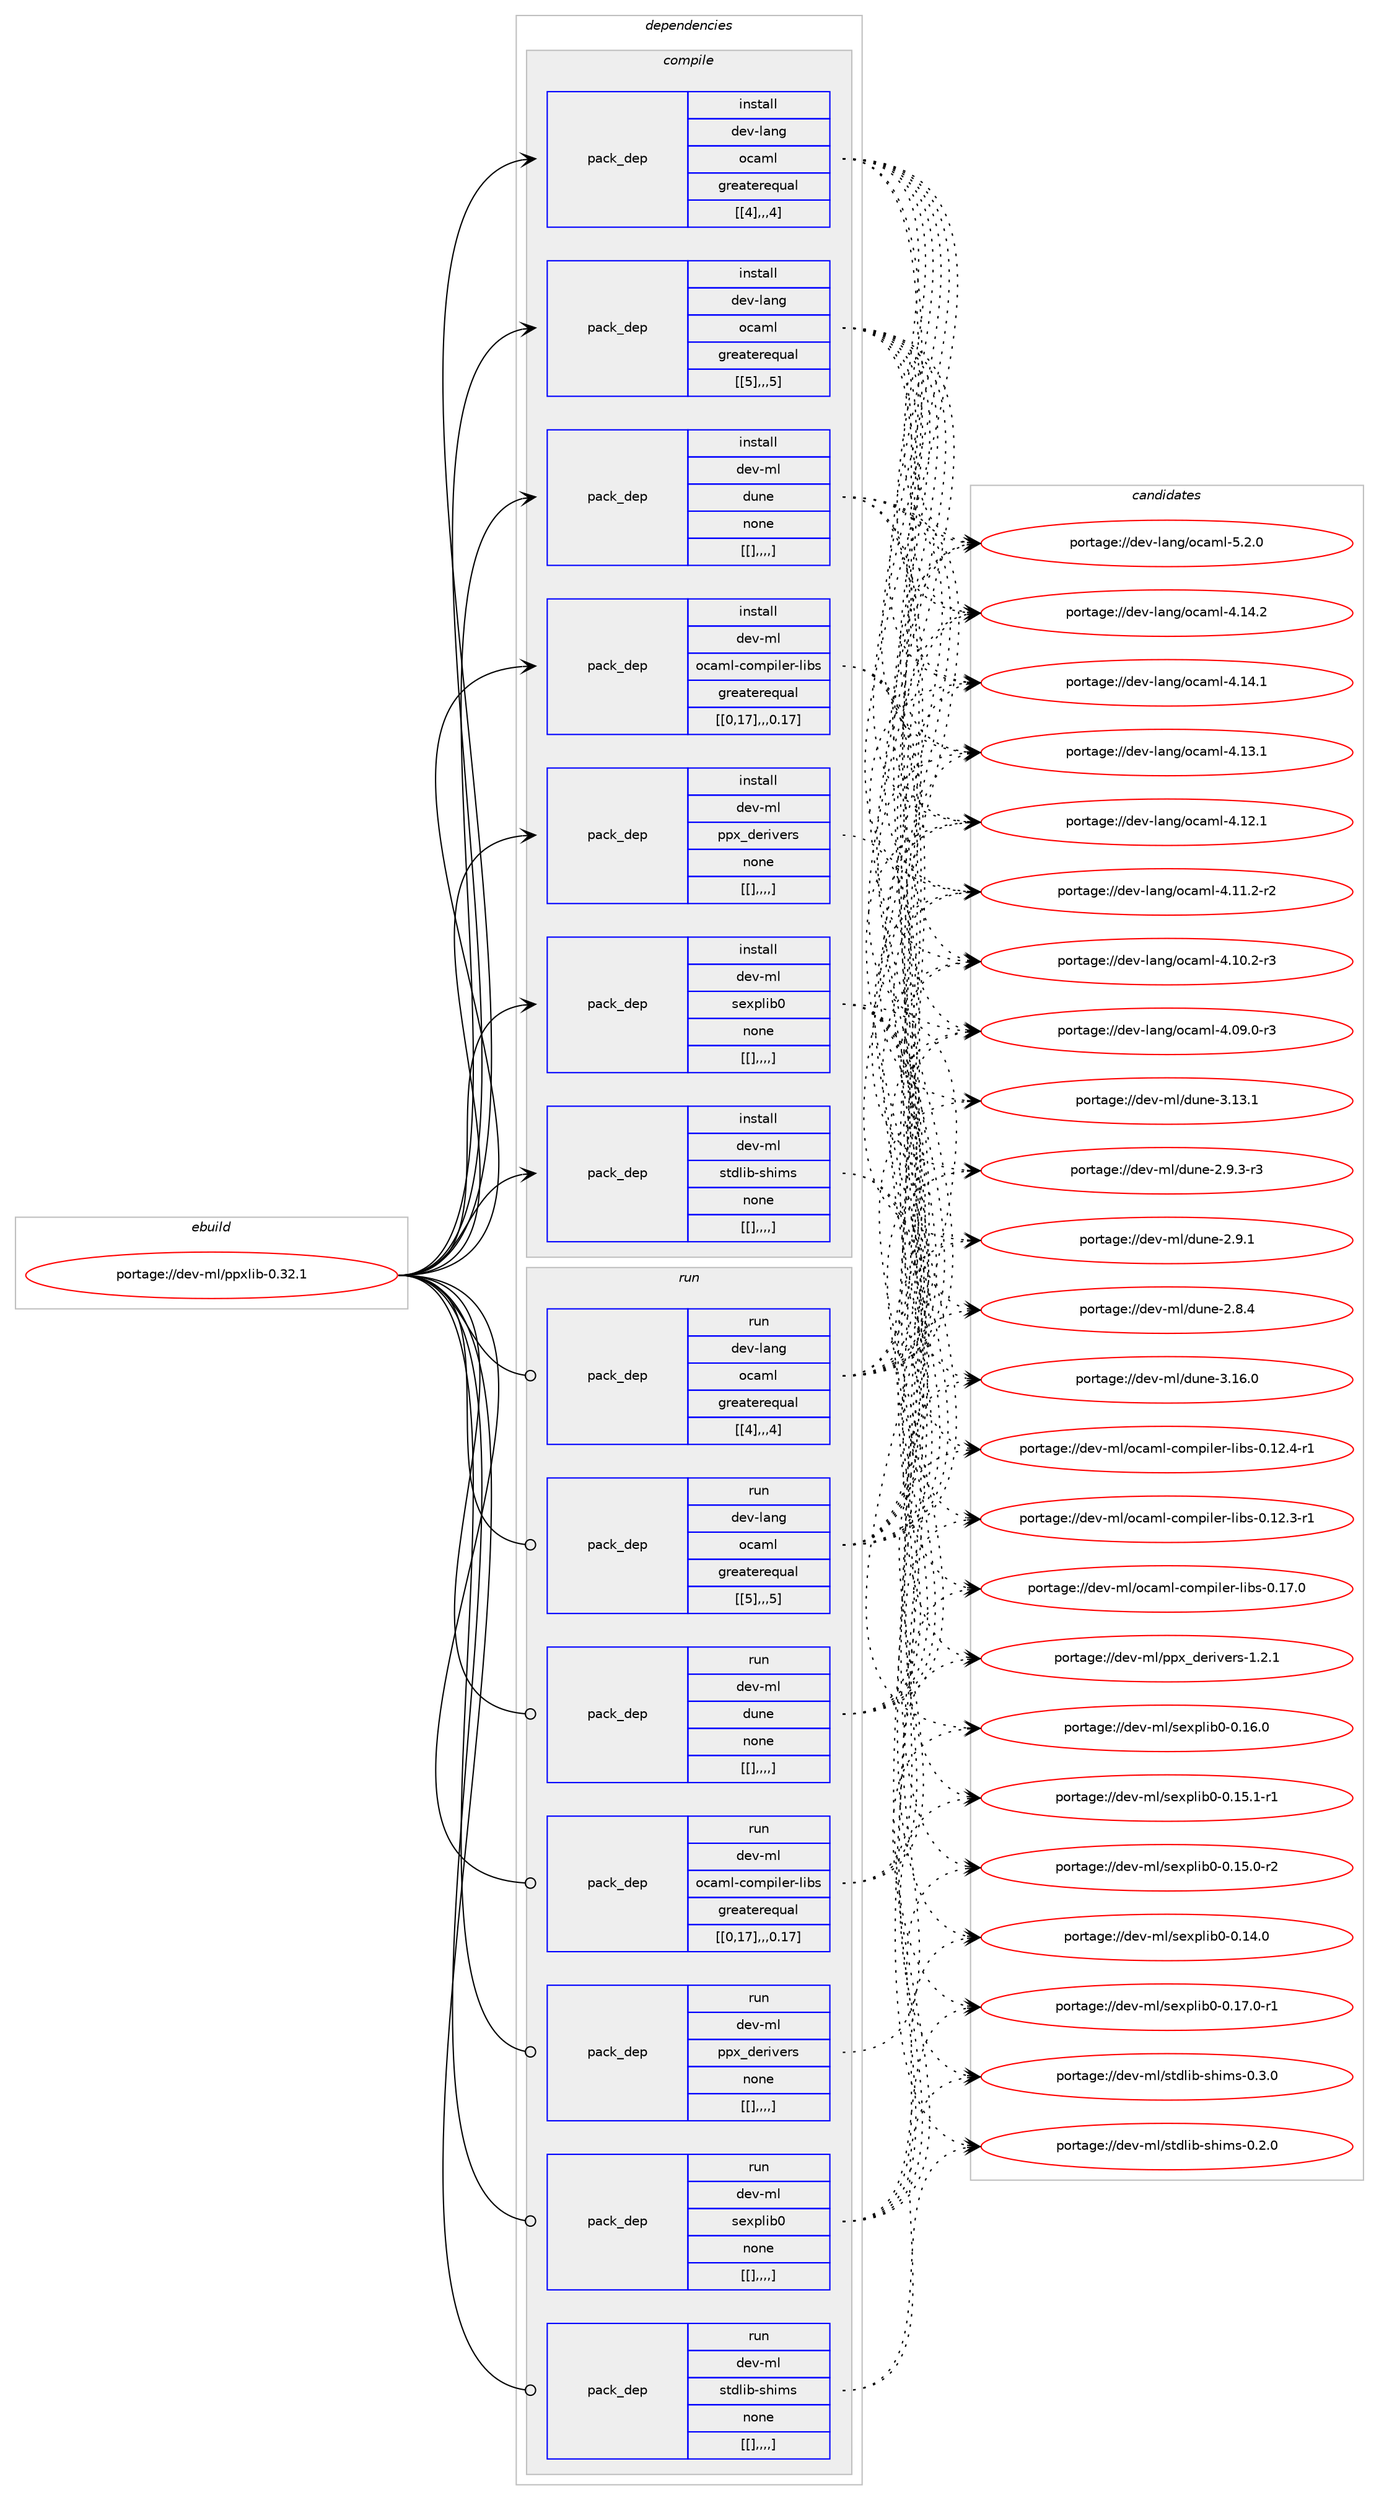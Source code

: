 digraph prolog {

# *************
# Graph options
# *************

newrank=true;
concentrate=true;
compound=true;
graph [rankdir=LR,fontname=Helvetica,fontsize=10,ranksep=1.5];#, ranksep=2.5, nodesep=0.2];
edge  [arrowhead=vee];
node  [fontname=Helvetica,fontsize=10];

# **********
# The ebuild
# **********

subgraph cluster_leftcol {
color=gray;
label=<<i>ebuild</i>>;
id [label="portage://dev-ml/ppxlib-0.32.1", color=red, width=4, href="../dev-ml/ppxlib-0.32.1.svg"];
}

# ****************
# The dependencies
# ****************

subgraph cluster_midcol {
color=gray;
label=<<i>dependencies</i>>;
subgraph cluster_compile {
fillcolor="#eeeeee";
style=filled;
label=<<i>compile</i>>;
subgraph pack95265 {
dependency128182 [label=<<TABLE BORDER="0" CELLBORDER="1" CELLSPACING="0" CELLPADDING="4" WIDTH="220"><TR><TD ROWSPAN="6" CELLPADDING="30">pack_dep</TD></TR><TR><TD WIDTH="110">install</TD></TR><TR><TD>dev-lang</TD></TR><TR><TD>ocaml</TD></TR><TR><TD>greaterequal</TD></TR><TR><TD>[[4],,,4]</TD></TR></TABLE>>, shape=none, color=blue];
}
id:e -> dependency128182:w [weight=20,style="solid",arrowhead="vee"];
subgraph pack95293 {
dependency128201 [label=<<TABLE BORDER="0" CELLBORDER="1" CELLSPACING="0" CELLPADDING="4" WIDTH="220"><TR><TD ROWSPAN="6" CELLPADDING="30">pack_dep</TD></TR><TR><TD WIDTH="110">install</TD></TR><TR><TD>dev-lang</TD></TR><TR><TD>ocaml</TD></TR><TR><TD>greaterequal</TD></TR><TR><TD>[[5],,,5]</TD></TR></TABLE>>, shape=none, color=blue];
}
id:e -> dependency128201:w [weight=20,style="solid",arrowhead="vee"];
subgraph pack95297 {
dependency128220 [label=<<TABLE BORDER="0" CELLBORDER="1" CELLSPACING="0" CELLPADDING="4" WIDTH="220"><TR><TD ROWSPAN="6" CELLPADDING="30">pack_dep</TD></TR><TR><TD WIDTH="110">install</TD></TR><TR><TD>dev-ml</TD></TR><TR><TD>dune</TD></TR><TR><TD>none</TD></TR><TR><TD>[[],,,,]</TD></TR></TABLE>>, shape=none, color=blue];
}
id:e -> dependency128220:w [weight=20,style="solid",arrowhead="vee"];
subgraph pack95319 {
dependency128261 [label=<<TABLE BORDER="0" CELLBORDER="1" CELLSPACING="0" CELLPADDING="4" WIDTH="220"><TR><TD ROWSPAN="6" CELLPADDING="30">pack_dep</TD></TR><TR><TD WIDTH="110">install</TD></TR><TR><TD>dev-ml</TD></TR><TR><TD>ocaml-compiler-libs</TD></TR><TR><TD>greaterequal</TD></TR><TR><TD>[[0,17],,,0.17]</TD></TR></TABLE>>, shape=none, color=blue];
}
id:e -> dependency128261:w [weight=20,style="solid",arrowhead="vee"];
subgraph pack95385 {
dependency128296 [label=<<TABLE BORDER="0" CELLBORDER="1" CELLSPACING="0" CELLPADDING="4" WIDTH="220"><TR><TD ROWSPAN="6" CELLPADDING="30">pack_dep</TD></TR><TR><TD WIDTH="110">install</TD></TR><TR><TD>dev-ml</TD></TR><TR><TD>ppx_derivers</TD></TR><TR><TD>none</TD></TR><TR><TD>[[],,,,]</TD></TR></TABLE>>, shape=none, color=blue];
}
id:e -> dependency128296:w [weight=20,style="solid",arrowhead="vee"];
subgraph pack95407 {
dependency128333 [label=<<TABLE BORDER="0" CELLBORDER="1" CELLSPACING="0" CELLPADDING="4" WIDTH="220"><TR><TD ROWSPAN="6" CELLPADDING="30">pack_dep</TD></TR><TR><TD WIDTH="110">install</TD></TR><TR><TD>dev-ml</TD></TR><TR><TD>sexplib0</TD></TR><TR><TD>none</TD></TR><TR><TD>[[],,,,]</TD></TR></TABLE>>, shape=none, color=blue];
}
id:e -> dependency128333:w [weight=20,style="solid",arrowhead="vee"];
subgraph pack95427 {
dependency128358 [label=<<TABLE BORDER="0" CELLBORDER="1" CELLSPACING="0" CELLPADDING="4" WIDTH="220"><TR><TD ROWSPAN="6" CELLPADDING="30">pack_dep</TD></TR><TR><TD WIDTH="110">install</TD></TR><TR><TD>dev-ml</TD></TR><TR><TD>stdlib-shims</TD></TR><TR><TD>none</TD></TR><TR><TD>[[],,,,]</TD></TR></TABLE>>, shape=none, color=blue];
}
id:e -> dependency128358:w [weight=20,style="solid",arrowhead="vee"];
}
subgraph cluster_compileandrun {
fillcolor="#eeeeee";
style=filled;
label=<<i>compile and run</i>>;
}
subgraph cluster_run {
fillcolor="#eeeeee";
style=filled;
label=<<i>run</i>>;
subgraph pack95449 {
dependency128362 [label=<<TABLE BORDER="0" CELLBORDER="1" CELLSPACING="0" CELLPADDING="4" WIDTH="220"><TR><TD ROWSPAN="6" CELLPADDING="30">pack_dep</TD></TR><TR><TD WIDTH="110">run</TD></TR><TR><TD>dev-lang</TD></TR><TR><TD>ocaml</TD></TR><TR><TD>greaterequal</TD></TR><TR><TD>[[4],,,4]</TD></TR></TABLE>>, shape=none, color=blue];
}
id:e -> dependency128362:w [weight=20,style="solid",arrowhead="odot"];
subgraph pack95455 {
dependency128380 [label=<<TABLE BORDER="0" CELLBORDER="1" CELLSPACING="0" CELLPADDING="4" WIDTH="220"><TR><TD ROWSPAN="6" CELLPADDING="30">pack_dep</TD></TR><TR><TD WIDTH="110">run</TD></TR><TR><TD>dev-lang</TD></TR><TR><TD>ocaml</TD></TR><TR><TD>greaterequal</TD></TR><TR><TD>[[5],,,5]</TD></TR></TABLE>>, shape=none, color=blue];
}
id:e -> dependency128380:w [weight=20,style="solid",arrowhead="odot"];
subgraph pack95473 {
dependency128382 [label=<<TABLE BORDER="0" CELLBORDER="1" CELLSPACING="0" CELLPADDING="4" WIDTH="220"><TR><TD ROWSPAN="6" CELLPADDING="30">pack_dep</TD></TR><TR><TD WIDTH="110">run</TD></TR><TR><TD>dev-ml</TD></TR><TR><TD>dune</TD></TR><TR><TD>none</TD></TR><TR><TD>[[],,,,]</TD></TR></TABLE>>, shape=none, color=blue];
}
id:e -> dependency128382:w [weight=20,style="solid",arrowhead="odot"];
subgraph pack95477 {
dependency128385 [label=<<TABLE BORDER="0" CELLBORDER="1" CELLSPACING="0" CELLPADDING="4" WIDTH="220"><TR><TD ROWSPAN="6" CELLPADDING="30">pack_dep</TD></TR><TR><TD WIDTH="110">run</TD></TR><TR><TD>dev-ml</TD></TR><TR><TD>ocaml-compiler-libs</TD></TR><TR><TD>greaterequal</TD></TR><TR><TD>[[0,17],,,0.17]</TD></TR></TABLE>>, shape=none, color=blue];
}
id:e -> dependency128385:w [weight=20,style="solid",arrowhead="odot"];
subgraph pack95482 {
dependency128403 [label=<<TABLE BORDER="0" CELLBORDER="1" CELLSPACING="0" CELLPADDING="4" WIDTH="220"><TR><TD ROWSPAN="6" CELLPADDING="30">pack_dep</TD></TR><TR><TD WIDTH="110">run</TD></TR><TR><TD>dev-ml</TD></TR><TR><TD>ppx_derivers</TD></TR><TR><TD>none</TD></TR><TR><TD>[[],,,,]</TD></TR></TABLE>>, shape=none, color=blue];
}
id:e -> dependency128403:w [weight=20,style="solid",arrowhead="odot"];
subgraph pack95496 {
dependency128420 [label=<<TABLE BORDER="0" CELLBORDER="1" CELLSPACING="0" CELLPADDING="4" WIDTH="220"><TR><TD ROWSPAN="6" CELLPADDING="30">pack_dep</TD></TR><TR><TD WIDTH="110">run</TD></TR><TR><TD>dev-ml</TD></TR><TR><TD>sexplib0</TD></TR><TR><TD>none</TD></TR><TR><TD>[[],,,,]</TD></TR></TABLE>>, shape=none, color=blue];
}
id:e -> dependency128420:w [weight=20,style="solid",arrowhead="odot"];
subgraph pack95553 {
dependency128530 [label=<<TABLE BORDER="0" CELLBORDER="1" CELLSPACING="0" CELLPADDING="4" WIDTH="220"><TR><TD ROWSPAN="6" CELLPADDING="30">pack_dep</TD></TR><TR><TD WIDTH="110">run</TD></TR><TR><TD>dev-ml</TD></TR><TR><TD>stdlib-shims</TD></TR><TR><TD>none</TD></TR><TR><TD>[[],,,,]</TD></TR></TABLE>>, shape=none, color=blue];
}
id:e -> dependency128530:w [weight=20,style="solid",arrowhead="odot"];
}
}

# **************
# The candidates
# **************

subgraph cluster_choices {
rank=same;
color=gray;
label=<<i>candidates</i>>;

subgraph choice95014 {
color=black;
nodesep=1;
choice1001011184510897110103471119997109108455346504648 [label="portage://dev-lang/ocaml-5.2.0", color=red, width=4,href="../dev-lang/ocaml-5.2.0.svg"];
choice100101118451089711010347111999710910845524649524650 [label="portage://dev-lang/ocaml-4.14.2", color=red, width=4,href="../dev-lang/ocaml-4.14.2.svg"];
choice100101118451089711010347111999710910845524649524649 [label="portage://dev-lang/ocaml-4.14.1", color=red, width=4,href="../dev-lang/ocaml-4.14.1.svg"];
choice100101118451089711010347111999710910845524649514649 [label="portage://dev-lang/ocaml-4.13.1", color=red, width=4,href="../dev-lang/ocaml-4.13.1.svg"];
choice100101118451089711010347111999710910845524649504649 [label="portage://dev-lang/ocaml-4.12.1", color=red, width=4,href="../dev-lang/ocaml-4.12.1.svg"];
choice1001011184510897110103471119997109108455246494946504511450 [label="portage://dev-lang/ocaml-4.11.2-r2", color=red, width=4,href="../dev-lang/ocaml-4.11.2-r2.svg"];
choice1001011184510897110103471119997109108455246494846504511451 [label="portage://dev-lang/ocaml-4.10.2-r3", color=red, width=4,href="../dev-lang/ocaml-4.10.2-r3.svg"];
choice1001011184510897110103471119997109108455246485746484511451 [label="portage://dev-lang/ocaml-4.09.0-r3", color=red, width=4,href="../dev-lang/ocaml-4.09.0-r3.svg"];
dependency128182:e -> choice1001011184510897110103471119997109108455346504648:w [style=dotted,weight="100"];
dependency128182:e -> choice100101118451089711010347111999710910845524649524650:w [style=dotted,weight="100"];
dependency128182:e -> choice100101118451089711010347111999710910845524649524649:w [style=dotted,weight="100"];
dependency128182:e -> choice100101118451089711010347111999710910845524649514649:w [style=dotted,weight="100"];
dependency128182:e -> choice100101118451089711010347111999710910845524649504649:w [style=dotted,weight="100"];
dependency128182:e -> choice1001011184510897110103471119997109108455246494946504511450:w [style=dotted,weight="100"];
dependency128182:e -> choice1001011184510897110103471119997109108455246494846504511451:w [style=dotted,weight="100"];
dependency128182:e -> choice1001011184510897110103471119997109108455246485746484511451:w [style=dotted,weight="100"];
}
subgraph choice95021 {
color=black;
nodesep=1;
choice1001011184510897110103471119997109108455346504648 [label="portage://dev-lang/ocaml-5.2.0", color=red, width=4,href="../dev-lang/ocaml-5.2.0.svg"];
choice100101118451089711010347111999710910845524649524650 [label="portage://dev-lang/ocaml-4.14.2", color=red, width=4,href="../dev-lang/ocaml-4.14.2.svg"];
choice100101118451089711010347111999710910845524649524649 [label="portage://dev-lang/ocaml-4.14.1", color=red, width=4,href="../dev-lang/ocaml-4.14.1.svg"];
choice100101118451089711010347111999710910845524649514649 [label="portage://dev-lang/ocaml-4.13.1", color=red, width=4,href="../dev-lang/ocaml-4.13.1.svg"];
choice100101118451089711010347111999710910845524649504649 [label="portage://dev-lang/ocaml-4.12.1", color=red, width=4,href="../dev-lang/ocaml-4.12.1.svg"];
choice1001011184510897110103471119997109108455246494946504511450 [label="portage://dev-lang/ocaml-4.11.2-r2", color=red, width=4,href="../dev-lang/ocaml-4.11.2-r2.svg"];
choice1001011184510897110103471119997109108455246494846504511451 [label="portage://dev-lang/ocaml-4.10.2-r3", color=red, width=4,href="../dev-lang/ocaml-4.10.2-r3.svg"];
choice1001011184510897110103471119997109108455246485746484511451 [label="portage://dev-lang/ocaml-4.09.0-r3", color=red, width=4,href="../dev-lang/ocaml-4.09.0-r3.svg"];
dependency128201:e -> choice1001011184510897110103471119997109108455346504648:w [style=dotted,weight="100"];
dependency128201:e -> choice100101118451089711010347111999710910845524649524650:w [style=dotted,weight="100"];
dependency128201:e -> choice100101118451089711010347111999710910845524649524649:w [style=dotted,weight="100"];
dependency128201:e -> choice100101118451089711010347111999710910845524649514649:w [style=dotted,weight="100"];
dependency128201:e -> choice100101118451089711010347111999710910845524649504649:w [style=dotted,weight="100"];
dependency128201:e -> choice1001011184510897110103471119997109108455246494946504511450:w [style=dotted,weight="100"];
dependency128201:e -> choice1001011184510897110103471119997109108455246494846504511451:w [style=dotted,weight="100"];
dependency128201:e -> choice1001011184510897110103471119997109108455246485746484511451:w [style=dotted,weight="100"];
}
subgraph choice95070 {
color=black;
nodesep=1;
choice100101118451091084710011711010145514649544648 [label="portage://dev-ml/dune-3.16.0", color=red, width=4,href="../dev-ml/dune-3.16.0.svg"];
choice100101118451091084710011711010145514649514649 [label="portage://dev-ml/dune-3.13.1", color=red, width=4,href="../dev-ml/dune-3.13.1.svg"];
choice10010111845109108471001171101014550465746514511451 [label="portage://dev-ml/dune-2.9.3-r3", color=red, width=4,href="../dev-ml/dune-2.9.3-r3.svg"];
choice1001011184510910847100117110101455046574649 [label="portage://dev-ml/dune-2.9.1", color=red, width=4,href="../dev-ml/dune-2.9.1.svg"];
choice1001011184510910847100117110101455046564652 [label="portage://dev-ml/dune-2.8.4", color=red, width=4,href="../dev-ml/dune-2.8.4.svg"];
dependency128220:e -> choice100101118451091084710011711010145514649544648:w [style=dotted,weight="100"];
dependency128220:e -> choice100101118451091084710011711010145514649514649:w [style=dotted,weight="100"];
dependency128220:e -> choice10010111845109108471001171101014550465746514511451:w [style=dotted,weight="100"];
dependency128220:e -> choice1001011184510910847100117110101455046574649:w [style=dotted,weight="100"];
dependency128220:e -> choice1001011184510910847100117110101455046564652:w [style=dotted,weight="100"];
}
subgraph choice95110 {
color=black;
nodesep=1;
choice100101118451091084711199971091084599111109112105108101114451081059811545484649554648 [label="portage://dev-ml/ocaml-compiler-libs-0.17.0", color=red, width=4,href="../dev-ml/ocaml-compiler-libs-0.17.0.svg"];
choice1001011184510910847111999710910845991111091121051081011144510810598115454846495046524511449 [label="portage://dev-ml/ocaml-compiler-libs-0.12.4-r1", color=red, width=4,href="../dev-ml/ocaml-compiler-libs-0.12.4-r1.svg"];
choice1001011184510910847111999710910845991111091121051081011144510810598115454846495046514511449 [label="portage://dev-ml/ocaml-compiler-libs-0.12.3-r1", color=red, width=4,href="../dev-ml/ocaml-compiler-libs-0.12.3-r1.svg"];
dependency128261:e -> choice100101118451091084711199971091084599111109112105108101114451081059811545484649554648:w [style=dotted,weight="100"];
dependency128261:e -> choice1001011184510910847111999710910845991111091121051081011144510810598115454846495046524511449:w [style=dotted,weight="100"];
dependency128261:e -> choice1001011184510910847111999710910845991111091121051081011144510810598115454846495046514511449:w [style=dotted,weight="100"];
}
subgraph choice95173 {
color=black;
nodesep=1;
choice100101118451091084711211212095100101114105118101114115454946504649 [label="portage://dev-ml/ppx_derivers-1.2.1", color=red, width=4,href="../dev-ml/ppx_derivers-1.2.1.svg"];
dependency128296:e -> choice100101118451091084711211212095100101114105118101114115454946504649:w [style=dotted,weight="100"];
}
subgraph choice95176 {
color=black;
nodesep=1;
choice10010111845109108471151011201121081059848454846495546484511449 [label="portage://dev-ml/sexplib0-0.17.0-r1", color=red, width=4,href="../dev-ml/sexplib0-0.17.0-r1.svg"];
choice1001011184510910847115101120112108105984845484649544648 [label="portage://dev-ml/sexplib0-0.16.0", color=red, width=4,href="../dev-ml/sexplib0-0.16.0.svg"];
choice10010111845109108471151011201121081059848454846495346494511449 [label="portage://dev-ml/sexplib0-0.15.1-r1", color=red, width=4,href="../dev-ml/sexplib0-0.15.1-r1.svg"];
choice10010111845109108471151011201121081059848454846495346484511450 [label="portage://dev-ml/sexplib0-0.15.0-r2", color=red, width=4,href="../dev-ml/sexplib0-0.15.0-r2.svg"];
choice1001011184510910847115101120112108105984845484649524648 [label="portage://dev-ml/sexplib0-0.14.0", color=red, width=4,href="../dev-ml/sexplib0-0.14.0.svg"];
dependency128333:e -> choice10010111845109108471151011201121081059848454846495546484511449:w [style=dotted,weight="100"];
dependency128333:e -> choice1001011184510910847115101120112108105984845484649544648:w [style=dotted,weight="100"];
dependency128333:e -> choice10010111845109108471151011201121081059848454846495346494511449:w [style=dotted,weight="100"];
dependency128333:e -> choice10010111845109108471151011201121081059848454846495346484511450:w [style=dotted,weight="100"];
dependency128333:e -> choice1001011184510910847115101120112108105984845484649524648:w [style=dotted,weight="100"];
}
subgraph choice95185 {
color=black;
nodesep=1;
choice10010111845109108471151161001081059845115104105109115454846514648 [label="portage://dev-ml/stdlib-shims-0.3.0", color=red, width=4,href="../dev-ml/stdlib-shims-0.3.0.svg"];
choice10010111845109108471151161001081059845115104105109115454846504648 [label="portage://dev-ml/stdlib-shims-0.2.0", color=red, width=4,href="../dev-ml/stdlib-shims-0.2.0.svg"];
dependency128358:e -> choice10010111845109108471151161001081059845115104105109115454846514648:w [style=dotted,weight="100"];
dependency128358:e -> choice10010111845109108471151161001081059845115104105109115454846504648:w [style=dotted,weight="100"];
}
subgraph choice95187 {
color=black;
nodesep=1;
choice1001011184510897110103471119997109108455346504648 [label="portage://dev-lang/ocaml-5.2.0", color=red, width=4,href="../dev-lang/ocaml-5.2.0.svg"];
choice100101118451089711010347111999710910845524649524650 [label="portage://dev-lang/ocaml-4.14.2", color=red, width=4,href="../dev-lang/ocaml-4.14.2.svg"];
choice100101118451089711010347111999710910845524649524649 [label="portage://dev-lang/ocaml-4.14.1", color=red, width=4,href="../dev-lang/ocaml-4.14.1.svg"];
choice100101118451089711010347111999710910845524649514649 [label="portage://dev-lang/ocaml-4.13.1", color=red, width=4,href="../dev-lang/ocaml-4.13.1.svg"];
choice100101118451089711010347111999710910845524649504649 [label="portage://dev-lang/ocaml-4.12.1", color=red, width=4,href="../dev-lang/ocaml-4.12.1.svg"];
choice1001011184510897110103471119997109108455246494946504511450 [label="portage://dev-lang/ocaml-4.11.2-r2", color=red, width=4,href="../dev-lang/ocaml-4.11.2-r2.svg"];
choice1001011184510897110103471119997109108455246494846504511451 [label="portage://dev-lang/ocaml-4.10.2-r3", color=red, width=4,href="../dev-lang/ocaml-4.10.2-r3.svg"];
choice1001011184510897110103471119997109108455246485746484511451 [label="portage://dev-lang/ocaml-4.09.0-r3", color=red, width=4,href="../dev-lang/ocaml-4.09.0-r3.svg"];
dependency128362:e -> choice1001011184510897110103471119997109108455346504648:w [style=dotted,weight="100"];
dependency128362:e -> choice100101118451089711010347111999710910845524649524650:w [style=dotted,weight="100"];
dependency128362:e -> choice100101118451089711010347111999710910845524649524649:w [style=dotted,weight="100"];
dependency128362:e -> choice100101118451089711010347111999710910845524649514649:w [style=dotted,weight="100"];
dependency128362:e -> choice100101118451089711010347111999710910845524649504649:w [style=dotted,weight="100"];
dependency128362:e -> choice1001011184510897110103471119997109108455246494946504511450:w [style=dotted,weight="100"];
dependency128362:e -> choice1001011184510897110103471119997109108455246494846504511451:w [style=dotted,weight="100"];
dependency128362:e -> choice1001011184510897110103471119997109108455246485746484511451:w [style=dotted,weight="100"];
}
subgraph choice95196 {
color=black;
nodesep=1;
choice1001011184510897110103471119997109108455346504648 [label="portage://dev-lang/ocaml-5.2.0", color=red, width=4,href="../dev-lang/ocaml-5.2.0.svg"];
choice100101118451089711010347111999710910845524649524650 [label="portage://dev-lang/ocaml-4.14.2", color=red, width=4,href="../dev-lang/ocaml-4.14.2.svg"];
choice100101118451089711010347111999710910845524649524649 [label="portage://dev-lang/ocaml-4.14.1", color=red, width=4,href="../dev-lang/ocaml-4.14.1.svg"];
choice100101118451089711010347111999710910845524649514649 [label="portage://dev-lang/ocaml-4.13.1", color=red, width=4,href="../dev-lang/ocaml-4.13.1.svg"];
choice100101118451089711010347111999710910845524649504649 [label="portage://dev-lang/ocaml-4.12.1", color=red, width=4,href="../dev-lang/ocaml-4.12.1.svg"];
choice1001011184510897110103471119997109108455246494946504511450 [label="portage://dev-lang/ocaml-4.11.2-r2", color=red, width=4,href="../dev-lang/ocaml-4.11.2-r2.svg"];
choice1001011184510897110103471119997109108455246494846504511451 [label="portage://dev-lang/ocaml-4.10.2-r3", color=red, width=4,href="../dev-lang/ocaml-4.10.2-r3.svg"];
choice1001011184510897110103471119997109108455246485746484511451 [label="portage://dev-lang/ocaml-4.09.0-r3", color=red, width=4,href="../dev-lang/ocaml-4.09.0-r3.svg"];
dependency128380:e -> choice1001011184510897110103471119997109108455346504648:w [style=dotted,weight="100"];
dependency128380:e -> choice100101118451089711010347111999710910845524649524650:w [style=dotted,weight="100"];
dependency128380:e -> choice100101118451089711010347111999710910845524649524649:w [style=dotted,weight="100"];
dependency128380:e -> choice100101118451089711010347111999710910845524649514649:w [style=dotted,weight="100"];
dependency128380:e -> choice100101118451089711010347111999710910845524649504649:w [style=dotted,weight="100"];
dependency128380:e -> choice1001011184510897110103471119997109108455246494946504511450:w [style=dotted,weight="100"];
dependency128380:e -> choice1001011184510897110103471119997109108455246494846504511451:w [style=dotted,weight="100"];
dependency128380:e -> choice1001011184510897110103471119997109108455246485746484511451:w [style=dotted,weight="100"];
}
subgraph choice95263 {
color=black;
nodesep=1;
choice100101118451091084710011711010145514649544648 [label="portage://dev-ml/dune-3.16.0", color=red, width=4,href="../dev-ml/dune-3.16.0.svg"];
choice100101118451091084710011711010145514649514649 [label="portage://dev-ml/dune-3.13.1", color=red, width=4,href="../dev-ml/dune-3.13.1.svg"];
choice10010111845109108471001171101014550465746514511451 [label="portage://dev-ml/dune-2.9.3-r3", color=red, width=4,href="../dev-ml/dune-2.9.3-r3.svg"];
choice1001011184510910847100117110101455046574649 [label="portage://dev-ml/dune-2.9.1", color=red, width=4,href="../dev-ml/dune-2.9.1.svg"];
choice1001011184510910847100117110101455046564652 [label="portage://dev-ml/dune-2.8.4", color=red, width=4,href="../dev-ml/dune-2.8.4.svg"];
dependency128382:e -> choice100101118451091084710011711010145514649544648:w [style=dotted,weight="100"];
dependency128382:e -> choice100101118451091084710011711010145514649514649:w [style=dotted,weight="100"];
dependency128382:e -> choice10010111845109108471001171101014550465746514511451:w [style=dotted,weight="100"];
dependency128382:e -> choice1001011184510910847100117110101455046574649:w [style=dotted,weight="100"];
dependency128382:e -> choice1001011184510910847100117110101455046564652:w [style=dotted,weight="100"];
}
subgraph choice95294 {
color=black;
nodesep=1;
choice100101118451091084711199971091084599111109112105108101114451081059811545484649554648 [label="portage://dev-ml/ocaml-compiler-libs-0.17.0", color=red, width=4,href="../dev-ml/ocaml-compiler-libs-0.17.0.svg"];
choice1001011184510910847111999710910845991111091121051081011144510810598115454846495046524511449 [label="portage://dev-ml/ocaml-compiler-libs-0.12.4-r1", color=red, width=4,href="../dev-ml/ocaml-compiler-libs-0.12.4-r1.svg"];
choice1001011184510910847111999710910845991111091121051081011144510810598115454846495046514511449 [label="portage://dev-ml/ocaml-compiler-libs-0.12.3-r1", color=red, width=4,href="../dev-ml/ocaml-compiler-libs-0.12.3-r1.svg"];
dependency128385:e -> choice100101118451091084711199971091084599111109112105108101114451081059811545484649554648:w [style=dotted,weight="100"];
dependency128385:e -> choice1001011184510910847111999710910845991111091121051081011144510810598115454846495046524511449:w [style=dotted,weight="100"];
dependency128385:e -> choice1001011184510910847111999710910845991111091121051081011144510810598115454846495046514511449:w [style=dotted,weight="100"];
}
subgraph choice95302 {
color=black;
nodesep=1;
choice100101118451091084711211212095100101114105118101114115454946504649 [label="portage://dev-ml/ppx_derivers-1.2.1", color=red, width=4,href="../dev-ml/ppx_derivers-1.2.1.svg"];
dependency128403:e -> choice100101118451091084711211212095100101114105118101114115454946504649:w [style=dotted,weight="100"];
}
subgraph choice95304 {
color=black;
nodesep=1;
choice10010111845109108471151011201121081059848454846495546484511449 [label="portage://dev-ml/sexplib0-0.17.0-r1", color=red, width=4,href="../dev-ml/sexplib0-0.17.0-r1.svg"];
choice1001011184510910847115101120112108105984845484649544648 [label="portage://dev-ml/sexplib0-0.16.0", color=red, width=4,href="../dev-ml/sexplib0-0.16.0.svg"];
choice10010111845109108471151011201121081059848454846495346494511449 [label="portage://dev-ml/sexplib0-0.15.1-r1", color=red, width=4,href="../dev-ml/sexplib0-0.15.1-r1.svg"];
choice10010111845109108471151011201121081059848454846495346484511450 [label="portage://dev-ml/sexplib0-0.15.0-r2", color=red, width=4,href="../dev-ml/sexplib0-0.15.0-r2.svg"];
choice1001011184510910847115101120112108105984845484649524648 [label="portage://dev-ml/sexplib0-0.14.0", color=red, width=4,href="../dev-ml/sexplib0-0.14.0.svg"];
dependency128420:e -> choice10010111845109108471151011201121081059848454846495546484511449:w [style=dotted,weight="100"];
dependency128420:e -> choice1001011184510910847115101120112108105984845484649544648:w [style=dotted,weight="100"];
dependency128420:e -> choice10010111845109108471151011201121081059848454846495346494511449:w [style=dotted,weight="100"];
dependency128420:e -> choice10010111845109108471151011201121081059848454846495346484511450:w [style=dotted,weight="100"];
dependency128420:e -> choice1001011184510910847115101120112108105984845484649524648:w [style=dotted,weight="100"];
}
subgraph choice95335 {
color=black;
nodesep=1;
choice10010111845109108471151161001081059845115104105109115454846514648 [label="portage://dev-ml/stdlib-shims-0.3.0", color=red, width=4,href="../dev-ml/stdlib-shims-0.3.0.svg"];
choice10010111845109108471151161001081059845115104105109115454846504648 [label="portage://dev-ml/stdlib-shims-0.2.0", color=red, width=4,href="../dev-ml/stdlib-shims-0.2.0.svg"];
dependency128530:e -> choice10010111845109108471151161001081059845115104105109115454846514648:w [style=dotted,weight="100"];
dependency128530:e -> choice10010111845109108471151161001081059845115104105109115454846504648:w [style=dotted,weight="100"];
}
}

}
